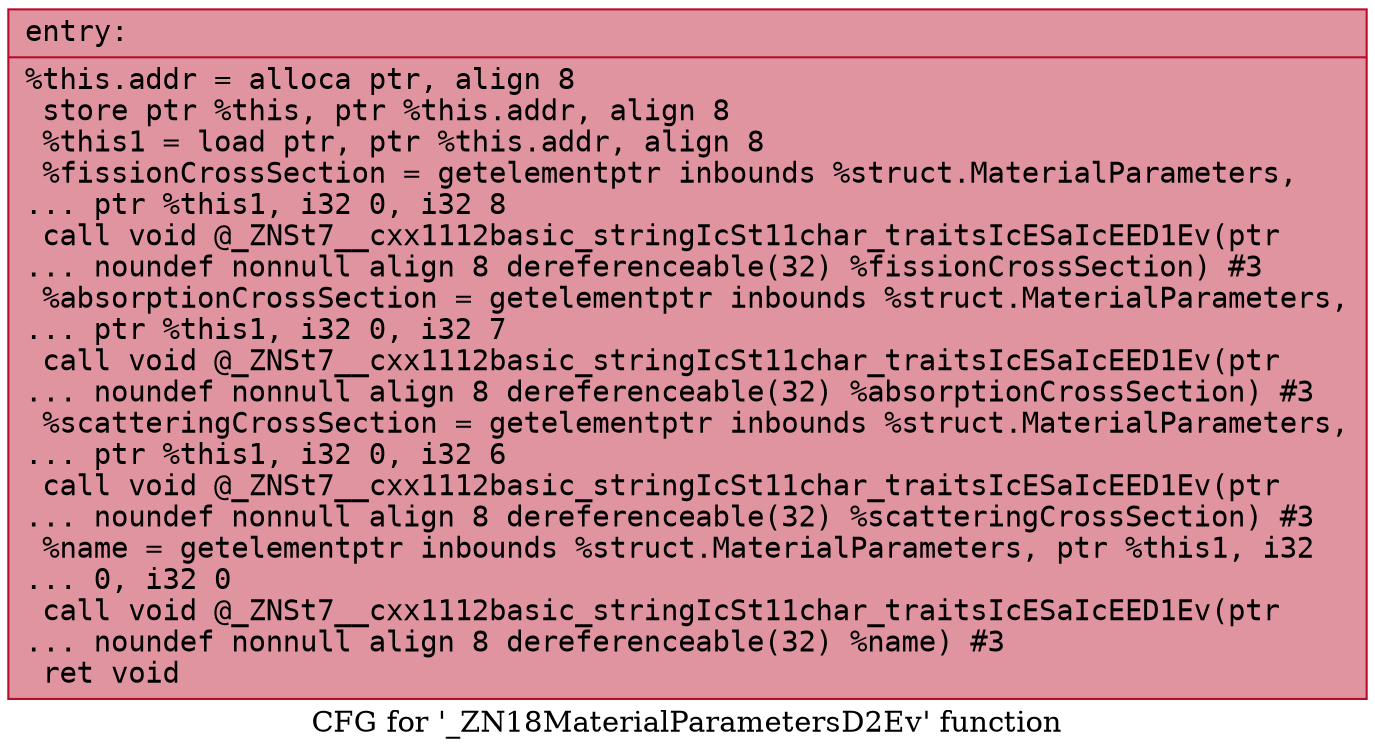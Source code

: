 digraph "CFG for '_ZN18MaterialParametersD2Ev' function" {
	label="CFG for '_ZN18MaterialParametersD2Ev' function";

	Node0x562c4e4d64f0 [shape=record,color="#b70d28ff", style=filled, fillcolor="#b70d2870" fontname="Courier",label="{entry:\l|  %this.addr = alloca ptr, align 8\l  store ptr %this, ptr %this.addr, align 8\l  %this1 = load ptr, ptr %this.addr, align 8\l  %fissionCrossSection = getelementptr inbounds %struct.MaterialParameters,\l... ptr %this1, i32 0, i32 8\l  call void @_ZNSt7__cxx1112basic_stringIcSt11char_traitsIcESaIcEED1Ev(ptr\l... noundef nonnull align 8 dereferenceable(32) %fissionCrossSection) #3\l  %absorptionCrossSection = getelementptr inbounds %struct.MaterialParameters,\l... ptr %this1, i32 0, i32 7\l  call void @_ZNSt7__cxx1112basic_stringIcSt11char_traitsIcESaIcEED1Ev(ptr\l... noundef nonnull align 8 dereferenceable(32) %absorptionCrossSection) #3\l  %scatteringCrossSection = getelementptr inbounds %struct.MaterialParameters,\l... ptr %this1, i32 0, i32 6\l  call void @_ZNSt7__cxx1112basic_stringIcSt11char_traitsIcESaIcEED1Ev(ptr\l... noundef nonnull align 8 dereferenceable(32) %scatteringCrossSection) #3\l  %name = getelementptr inbounds %struct.MaterialParameters, ptr %this1, i32\l... 0, i32 0\l  call void @_ZNSt7__cxx1112basic_stringIcSt11char_traitsIcESaIcEED1Ev(ptr\l... noundef nonnull align 8 dereferenceable(32) %name) #3\l  ret void\l}"];
}
